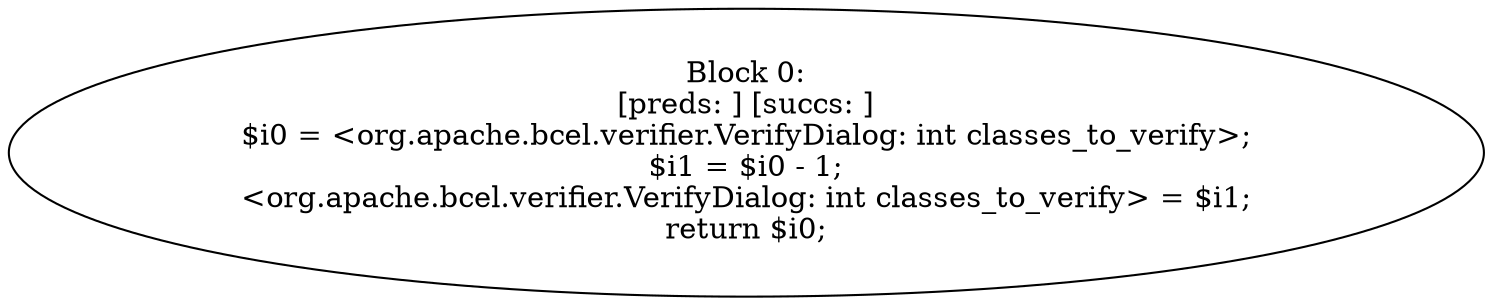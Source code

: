 digraph "unitGraph" {
    "Block 0:
[preds: ] [succs: ]
$i0 = <org.apache.bcel.verifier.VerifyDialog: int classes_to_verify>;
$i1 = $i0 - 1;
<org.apache.bcel.verifier.VerifyDialog: int classes_to_verify> = $i1;
return $i0;
"
}
